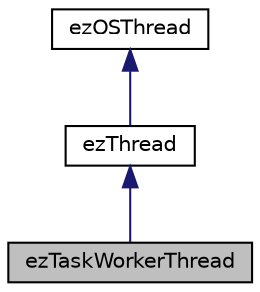 digraph "ezTaskWorkerThread"
{
 // LATEX_PDF_SIZE
  edge [fontname="Helvetica",fontsize="10",labelfontname="Helvetica",labelfontsize="10"];
  node [fontname="Helvetica",fontsize="10",shape=record];
  Node1 [label="ezTaskWorkerThread",height=0.2,width=0.4,color="black", fillcolor="grey75", style="filled", fontcolor="black",tooltip=" "];
  Node2 -> Node1 [dir="back",color="midnightblue",fontsize="10",style="solid",fontname="Helvetica"];
  Node2 [label="ezThread",height=0.2,width=0.4,color="black", fillcolor="white", style="filled",URL="$d2/d18/classez_thread.htm",tooltip="This class is the base class for platform independent long running threads."];
  Node3 -> Node2 [dir="back",color="midnightblue",fontsize="10",style="solid",fontname="Helvetica"];
  Node3 [label="ezOSThread",height=0.2,width=0.4,color="black", fillcolor="white", style="filled",URL="$dc/dee/classez_o_s_thread.htm",tooltip="Implementation of a thread."];
}
